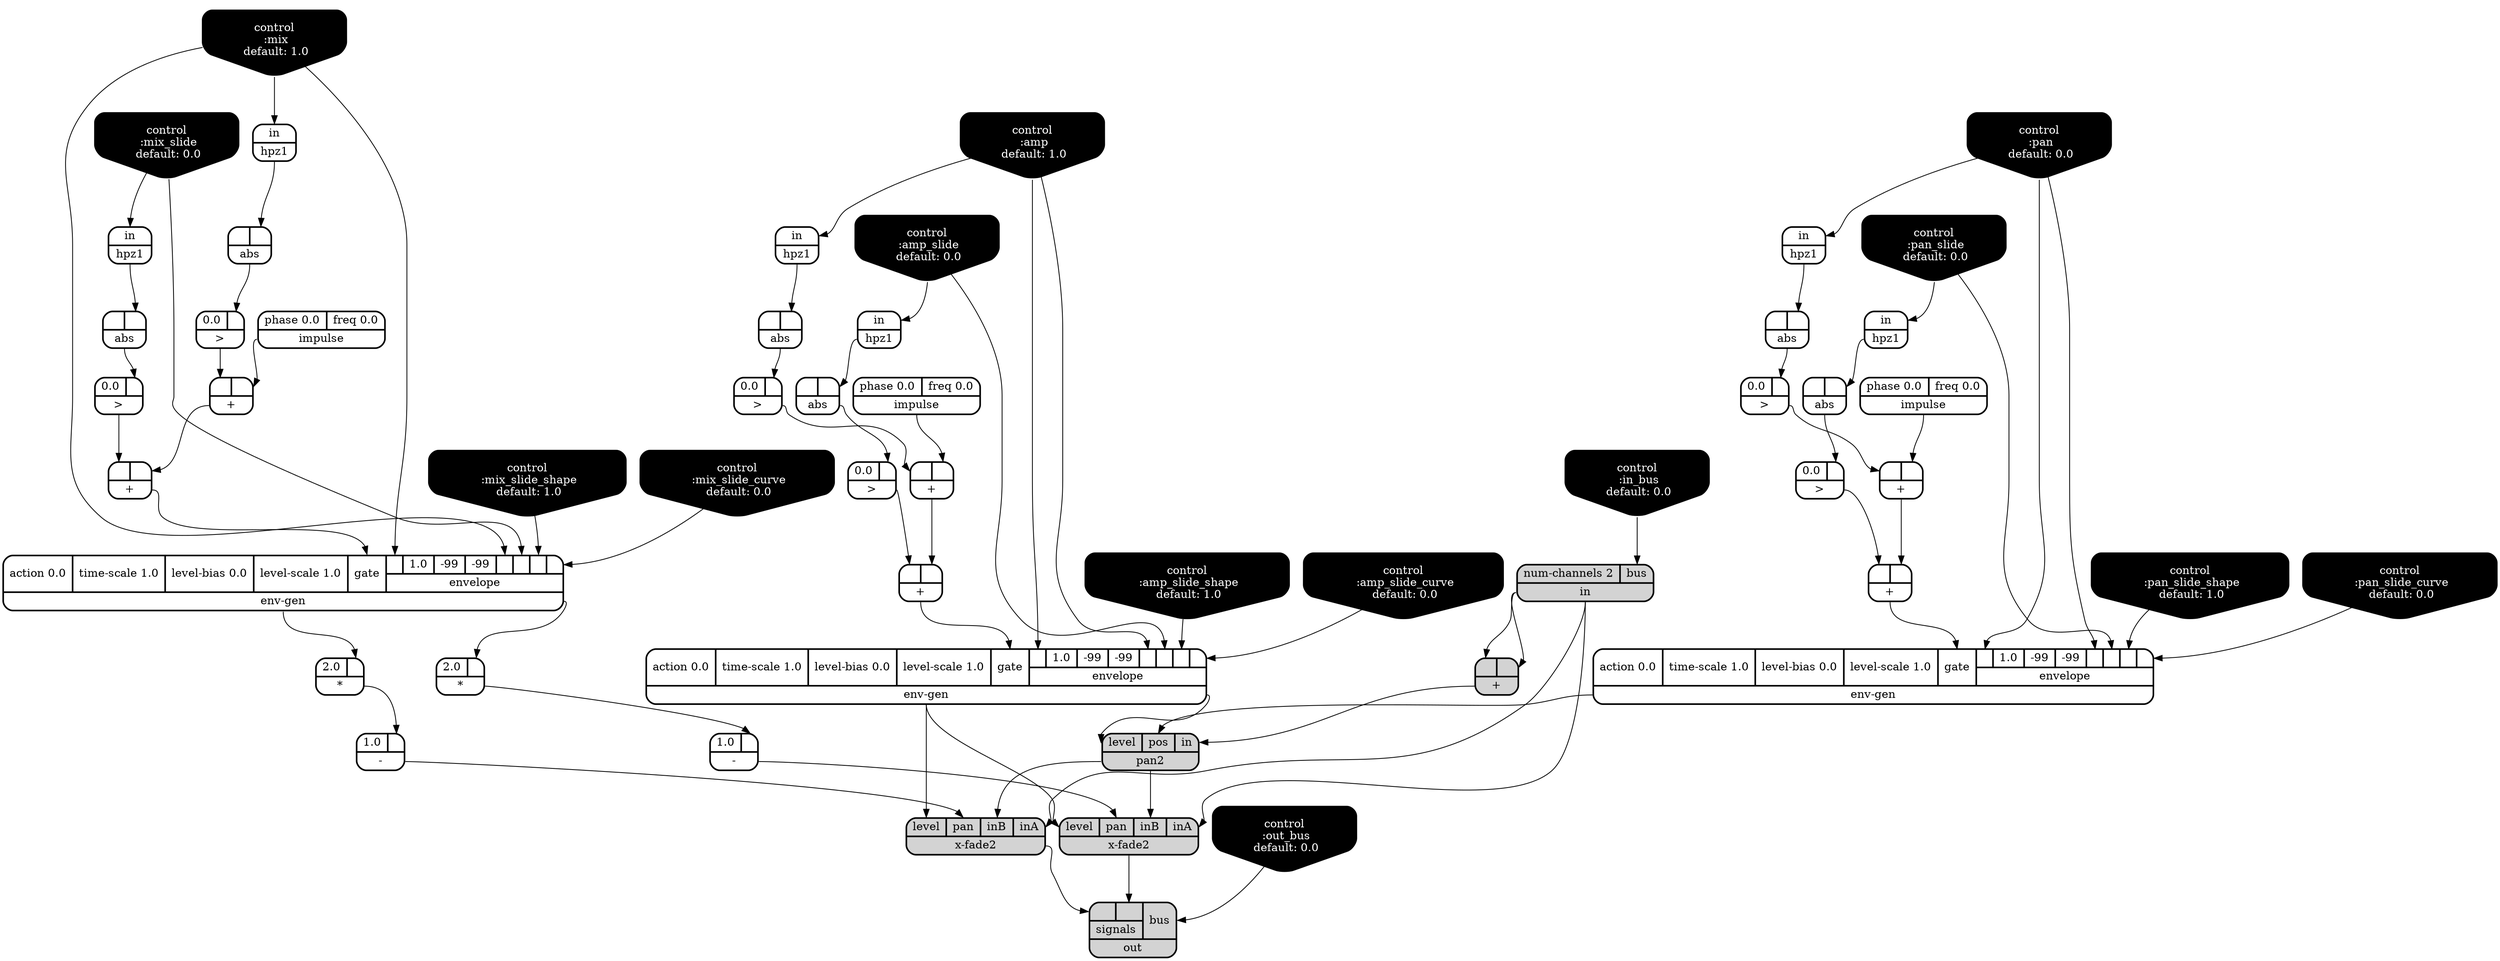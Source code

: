 digraph synthdef {
47 [label = "{{ <b> 2.0|<a> } |<__UG_NAME__>* }" style="bold, rounded" shape=record rankdir=LR];
50 [label = "{{ <b> 2.0|<a> } |<__UG_NAME__>* }" style="bold, rounded" shape=record rankdir=LR];
18 [label = "{{ <b> |<a> } |<__UG_NAME__>+ }" style="bold, rounded" shape=record rankdir=LR];
22 [label = "{{ <b> |<a> } |<__UG_NAME__>+ }" style="bold, rounded" shape=record rankdir=LR];
25 [label = "{{ <b> |<a> } |<__UG_NAME__>+ }" style="filled, bold, rounded"  shape=record rankdir=LR];
30 [label = "{{ <b> |<a> } |<__UG_NAME__>+ }" style="bold, rounded" shape=record rankdir=LR];
34 [label = "{{ <b> |<a> } |<__UG_NAME__>+ }" style="bold, rounded" shape=record rankdir=LR];
40 [label = "{{ <b> |<a> } |<__UG_NAME__>+ }" style="bold, rounded" shape=record rankdir=LR];
44 [label = "{{ <b> |<a> } |<__UG_NAME__>+ }" style="bold, rounded" shape=record rankdir=LR];
48 [label = "{{ <b> 1.0|<a> } |<__UG_NAME__>- }" style="bold, rounded" shape=record rankdir=LR];
51 [label = "{{ <b> 1.0|<a> } |<__UG_NAME__>- }" style="bold, rounded" shape=record rankdir=LR];
17 [label = "{{ <b> 0.0|<a> } |<__UG_NAME__>\> }" style="bold, rounded" shape=record rankdir=LR];
21 [label = "{{ <b> 0.0|<a> } |<__UG_NAME__>\> }" style="bold, rounded" shape=record rankdir=LR];
29 [label = "{{ <b> 0.0|<a> } |<__UG_NAME__>\> }" style="bold, rounded" shape=record rankdir=LR];
33 [label = "{{ <b> 0.0|<a> } |<__UG_NAME__>\> }" style="bold, rounded" shape=record rankdir=LR];
39 [label = "{{ <b> 0.0|<a> } |<__UG_NAME__>\> }" style="bold, rounded" shape=record rankdir=LR];
43 [label = "{{ <b> 0.0|<a> } |<__UG_NAME__>\> }" style="bold, rounded" shape=record rankdir=LR];
16 [label = "{{ <b> |<a> } |<__UG_NAME__>abs }" style="bold, rounded" shape=record rankdir=LR];
20 [label = "{{ <b> |<a> } |<__UG_NAME__>abs }" style="bold, rounded" shape=record rankdir=LR];
28 [label = "{{ <b> |<a> } |<__UG_NAME__>abs }" style="bold, rounded" shape=record rankdir=LR];
32 [label = "{{ <b> |<a> } |<__UG_NAME__>abs }" style="bold, rounded" shape=record rankdir=LR];
38 [label = "{{ <b> |<a> } |<__UG_NAME__>abs }" style="bold, rounded" shape=record rankdir=LR];
42 [label = "{{ <b> |<a> } |<__UG_NAME__>abs }" style="bold, rounded" shape=record rankdir=LR];
0 [label = "control
 :amp
 default: 1.0" shape=invhouse style="rounded, filled, bold" fillcolor=black fontcolor=white ]; 
1 [label = "control
 :amp_slide
 default: 0.0" shape=invhouse style="rounded, filled, bold" fillcolor=black fontcolor=white ]; 
2 [label = "control
 :amp_slide_shape
 default: 1.0" shape=invhouse style="rounded, filled, bold" fillcolor=black fontcolor=white ]; 
3 [label = "control
 :amp_slide_curve
 default: 0.0" shape=invhouse style="rounded, filled, bold" fillcolor=black fontcolor=white ]; 
4 [label = "control
 :mix
 default: 1.0" shape=invhouse style="rounded, filled, bold" fillcolor=black fontcolor=white ]; 
5 [label = "control
 :mix_slide
 default: 0.0" shape=invhouse style="rounded, filled, bold" fillcolor=black fontcolor=white ]; 
6 [label = "control
 :mix_slide_shape
 default: 1.0" shape=invhouse style="rounded, filled, bold" fillcolor=black fontcolor=white ]; 
7 [label = "control
 :mix_slide_curve
 default: 0.0" shape=invhouse style="rounded, filled, bold" fillcolor=black fontcolor=white ]; 
8 [label = "control
 :pan
 default: 0.0" shape=invhouse style="rounded, filled, bold" fillcolor=black fontcolor=white ]; 
9 [label = "control
 :pan_slide
 default: 0.0" shape=invhouse style="rounded, filled, bold" fillcolor=black fontcolor=white ]; 
10 [label = "control
 :pan_slide_shape
 default: 1.0" shape=invhouse style="rounded, filled, bold" fillcolor=black fontcolor=white ]; 
11 [label = "control
 :pan_slide_curve
 default: 0.0" shape=invhouse style="rounded, filled, bold" fillcolor=black fontcolor=white ]; 
12 [label = "control
 :in_bus
 default: 0.0" shape=invhouse style="rounded, filled, bold" fillcolor=black fontcolor=white ]; 
13 [label = "control
 :out_bus
 default: 0.0" shape=invhouse style="rounded, filled, bold" fillcolor=black fontcolor=white ]; 
23 [label = "{{ <action> action 0.0|<time____scale> time-scale 1.0|<level____bias> level-bias 0.0|<level____scale> level-scale 1.0|<gate> gate|{{<envelope___control___0>|1.0|-99|-99|<envelope___control___4>|<envelope___control___5>|<envelope___control___6>|<envelope___control___7>}|envelope}} |<__UG_NAME__>env-gen }" style="bold, rounded" shape=record rankdir=LR];
35 [label = "{{ <action> action 0.0|<time____scale> time-scale 1.0|<level____bias> level-bias 0.0|<level____scale> level-scale 1.0|<gate> gate|{{<envelope___control___0>|1.0|-99|-99|<envelope___control___4>|<envelope___control___5>|<envelope___control___6>|<envelope___control___7>}|envelope}} |<__UG_NAME__>env-gen }" style="bold, rounded" shape=record rankdir=LR];
45 [label = "{{ <action> action 0.0|<time____scale> time-scale 1.0|<level____bias> level-bias 0.0|<level____scale> level-scale 1.0|<gate> gate|{{<envelope___control___0>|1.0|-99|-99|<envelope___control___4>|<envelope___control___5>|<envelope___control___6>|<envelope___control___7>}|envelope}} |<__UG_NAME__>env-gen }" style="bold, rounded" shape=record rankdir=LR];
15 [label = "{{ <in> in} |<__UG_NAME__>hpz1 }" style="bold, rounded" shape=record rankdir=LR];
19 [label = "{{ <in> in} |<__UG_NAME__>hpz1 }" style="bold, rounded" shape=record rankdir=LR];
27 [label = "{{ <in> in} |<__UG_NAME__>hpz1 }" style="bold, rounded" shape=record rankdir=LR];
31 [label = "{{ <in> in} |<__UG_NAME__>hpz1 }" style="bold, rounded" shape=record rankdir=LR];
37 [label = "{{ <in> in} |<__UG_NAME__>hpz1 }" style="bold, rounded" shape=record rankdir=LR];
41 [label = "{{ <in> in} |<__UG_NAME__>hpz1 }" style="bold, rounded" shape=record rankdir=LR];
14 [label = "{{ <phase> phase 0.0|<freq> freq 0.0} |<__UG_NAME__>impulse }" style="bold, rounded" shape=record rankdir=LR];
26 [label = "{{ <phase> phase 0.0|<freq> freq 0.0} |<__UG_NAME__>impulse }" style="bold, rounded" shape=record rankdir=LR];
36 [label = "{{ <phase> phase 0.0|<freq> freq 0.0} |<__UG_NAME__>impulse }" style="bold, rounded" shape=record rankdir=LR];
24 [label = "{{ <num____channels> num-channels 2|<bus> bus} |<__UG_NAME__>in }" style="filled, bold, rounded"  shape=record rankdir=LR];
53 [label = "{{ {{<signals___x____fade2___0>|<signals___x____fade2___1>}|signals}|<bus> bus} |<__UG_NAME__>out }" style="filled, bold, rounded"  shape=record rankdir=LR];
46 [label = "{{ <level> level|<pos> pos|<in> in} |<__UG_NAME__>pan2 }" style="filled, bold, rounded"  shape=record rankdir=LR];
49 [label = "{{ <level> level|<pan> pan|<inb> inB|<ina> inA} |<__UG_NAME__>x-fade2 }" style="filled, bold, rounded"  shape=record rankdir=LR];
52 [label = "{{ <level> level|<pan> pan|<inb> inB|<ina> inA} |<__UG_NAME__>x-fade2 }" style="filled, bold, rounded"  shape=record rankdir=LR];

23:__UG_NAME__ -> 47:a ;
23:__UG_NAME__ -> 50:a ;
14:__UG_NAME__ -> 18:a ;
17:__UG_NAME__ -> 18:b ;
18:__UG_NAME__ -> 22:a ;
21:__UG_NAME__ -> 22:b ;
24:__UG_NAME__ -> 25:a ;
24:__UG_NAME__ -> 25:b ;
26:__UG_NAME__ -> 30:a ;
29:__UG_NAME__ -> 30:b ;
30:__UG_NAME__ -> 34:a ;
33:__UG_NAME__ -> 34:b ;
36:__UG_NAME__ -> 40:a ;
39:__UG_NAME__ -> 40:b ;
40:__UG_NAME__ -> 44:a ;
43:__UG_NAME__ -> 44:b ;
47:__UG_NAME__ -> 48:a ;
50:__UG_NAME__ -> 51:a ;
16:__UG_NAME__ -> 17:a ;
20:__UG_NAME__ -> 21:a ;
28:__UG_NAME__ -> 29:a ;
32:__UG_NAME__ -> 33:a ;
38:__UG_NAME__ -> 39:a ;
42:__UG_NAME__ -> 43:a ;
15:__UG_NAME__ -> 16:a ;
19:__UG_NAME__ -> 20:a ;
27:__UG_NAME__ -> 28:a ;
31:__UG_NAME__ -> 32:a ;
37:__UG_NAME__ -> 38:a ;
41:__UG_NAME__ -> 42:a ;
4:__UG_NAME__ -> 23:envelope___control___0 ;
4:__UG_NAME__ -> 23:envelope___control___4 ;
5:__UG_NAME__ -> 23:envelope___control___5 ;
6:__UG_NAME__ -> 23:envelope___control___6 ;
7:__UG_NAME__ -> 23:envelope___control___7 ;
22:__UG_NAME__ -> 23:gate ;
8:__UG_NAME__ -> 35:envelope___control___0 ;
8:__UG_NAME__ -> 35:envelope___control___4 ;
9:__UG_NAME__ -> 35:envelope___control___5 ;
10:__UG_NAME__ -> 35:envelope___control___6 ;
11:__UG_NAME__ -> 35:envelope___control___7 ;
34:__UG_NAME__ -> 35:gate ;
0:__UG_NAME__ -> 45:envelope___control___0 ;
0:__UG_NAME__ -> 45:envelope___control___4 ;
1:__UG_NAME__ -> 45:envelope___control___5 ;
2:__UG_NAME__ -> 45:envelope___control___6 ;
3:__UG_NAME__ -> 45:envelope___control___7 ;
44:__UG_NAME__ -> 45:gate ;
4:__UG_NAME__ -> 15:in ;
5:__UG_NAME__ -> 19:in ;
8:__UG_NAME__ -> 27:in ;
9:__UG_NAME__ -> 31:in ;
0:__UG_NAME__ -> 37:in ;
1:__UG_NAME__ -> 41:in ;
12:__UG_NAME__ -> 24:bus ;
13:__UG_NAME__ -> 53:bus ;
49:__UG_NAME__ -> 53:signals___x____fade2___0 ;
52:__UG_NAME__ -> 53:signals___x____fade2___1 ;
25:__UG_NAME__ -> 46:in ;
35:__UG_NAME__ -> 46:pos ;
45:__UG_NAME__ -> 46:level ;
24:__UG_NAME__ -> 49:ina ;
46:__UG_NAME__ -> 49:inb ;
48:__UG_NAME__ -> 49:pan ;
45:__UG_NAME__ -> 49:level ;
24:__UG_NAME__ -> 52:ina ;
46:__UG_NAME__ -> 52:inb ;
51:__UG_NAME__ -> 52:pan ;
45:__UG_NAME__ -> 52:level ;

}